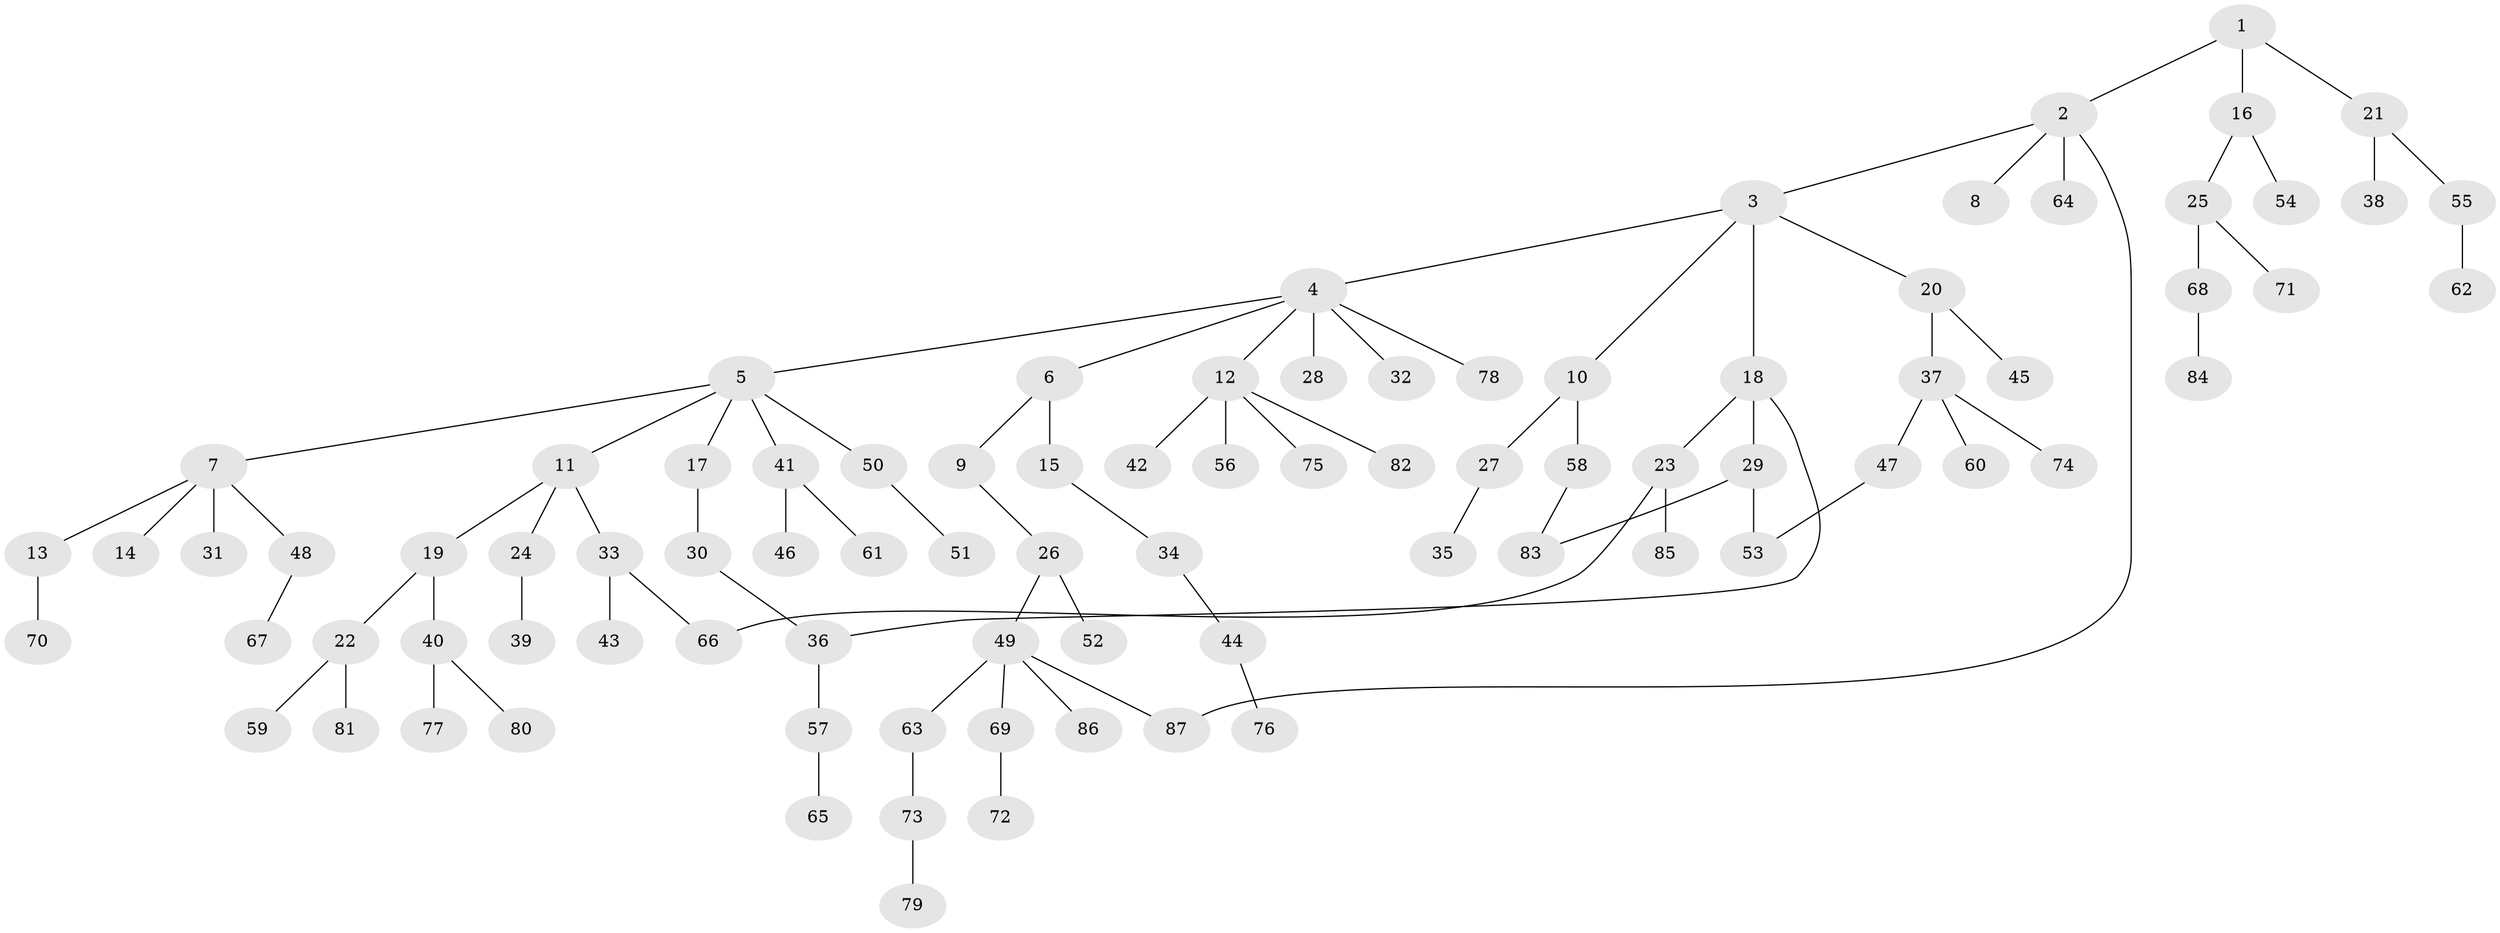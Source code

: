 // Generated by graph-tools (version 1.1) at 2025/49/03/09/25 03:49:25]
// undirected, 87 vertices, 91 edges
graph export_dot {
graph [start="1"]
  node [color=gray90,style=filled];
  1;
  2;
  3;
  4;
  5;
  6;
  7;
  8;
  9;
  10;
  11;
  12;
  13;
  14;
  15;
  16;
  17;
  18;
  19;
  20;
  21;
  22;
  23;
  24;
  25;
  26;
  27;
  28;
  29;
  30;
  31;
  32;
  33;
  34;
  35;
  36;
  37;
  38;
  39;
  40;
  41;
  42;
  43;
  44;
  45;
  46;
  47;
  48;
  49;
  50;
  51;
  52;
  53;
  54;
  55;
  56;
  57;
  58;
  59;
  60;
  61;
  62;
  63;
  64;
  65;
  66;
  67;
  68;
  69;
  70;
  71;
  72;
  73;
  74;
  75;
  76;
  77;
  78;
  79;
  80;
  81;
  82;
  83;
  84;
  85;
  86;
  87;
  1 -- 2;
  1 -- 16;
  1 -- 21;
  2 -- 3;
  2 -- 8;
  2 -- 64;
  2 -- 87;
  3 -- 4;
  3 -- 10;
  3 -- 18;
  3 -- 20;
  4 -- 5;
  4 -- 6;
  4 -- 12;
  4 -- 28;
  4 -- 32;
  4 -- 78;
  5 -- 7;
  5 -- 11;
  5 -- 17;
  5 -- 41;
  5 -- 50;
  6 -- 9;
  6 -- 15;
  7 -- 13;
  7 -- 14;
  7 -- 31;
  7 -- 48;
  9 -- 26;
  10 -- 27;
  10 -- 58;
  11 -- 19;
  11 -- 24;
  11 -- 33;
  12 -- 42;
  12 -- 56;
  12 -- 75;
  12 -- 82;
  13 -- 70;
  15 -- 34;
  16 -- 25;
  16 -- 54;
  17 -- 30;
  18 -- 23;
  18 -- 29;
  18 -- 36;
  19 -- 22;
  19 -- 40;
  20 -- 37;
  20 -- 45;
  21 -- 38;
  21 -- 55;
  22 -- 59;
  22 -- 81;
  23 -- 66;
  23 -- 85;
  24 -- 39;
  25 -- 68;
  25 -- 71;
  26 -- 49;
  26 -- 52;
  27 -- 35;
  29 -- 83;
  29 -- 53;
  30 -- 36;
  33 -- 43;
  33 -- 66;
  34 -- 44;
  36 -- 57;
  37 -- 47;
  37 -- 60;
  37 -- 74;
  40 -- 77;
  40 -- 80;
  41 -- 46;
  41 -- 61;
  44 -- 76;
  47 -- 53;
  48 -- 67;
  49 -- 63;
  49 -- 69;
  49 -- 86;
  49 -- 87;
  50 -- 51;
  55 -- 62;
  57 -- 65;
  58 -- 83;
  63 -- 73;
  68 -- 84;
  69 -- 72;
  73 -- 79;
}
